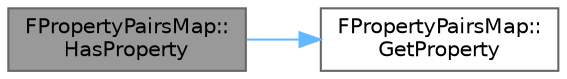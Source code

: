 digraph "FPropertyPairsMap::HasProperty"
{
 // INTERACTIVE_SVG=YES
 // LATEX_PDF_SIZE
  bgcolor="transparent";
  edge [fontname=Helvetica,fontsize=10,labelfontname=Helvetica,labelfontsize=10];
  node [fontname=Helvetica,fontsize=10,shape=box,height=0.2,width=0.4];
  rankdir="LR";
  Node1 [id="Node000001",label="FPropertyPairsMap::\lHasProperty",height=0.2,width=0.4,color="gray40", fillcolor="grey60", style="filled", fontcolor="black",tooltip="Test if the provided property exists in the map."];
  Node1 -> Node2 [id="edge1_Node000001_Node000002",color="steelblue1",style="solid",tooltip=" "];
  Node2 [id="Node000002",label="FPropertyPairsMap::\lGetProperty",height=0.2,width=0.4,color="grey40", fillcolor="white", style="filled",URL="$dd/d72/classFPropertyPairsMap.html#a9894f1e618d7c9f5a3d8f03fe7ec7117",tooltip="Gets the value associated with the provided property."];
}
